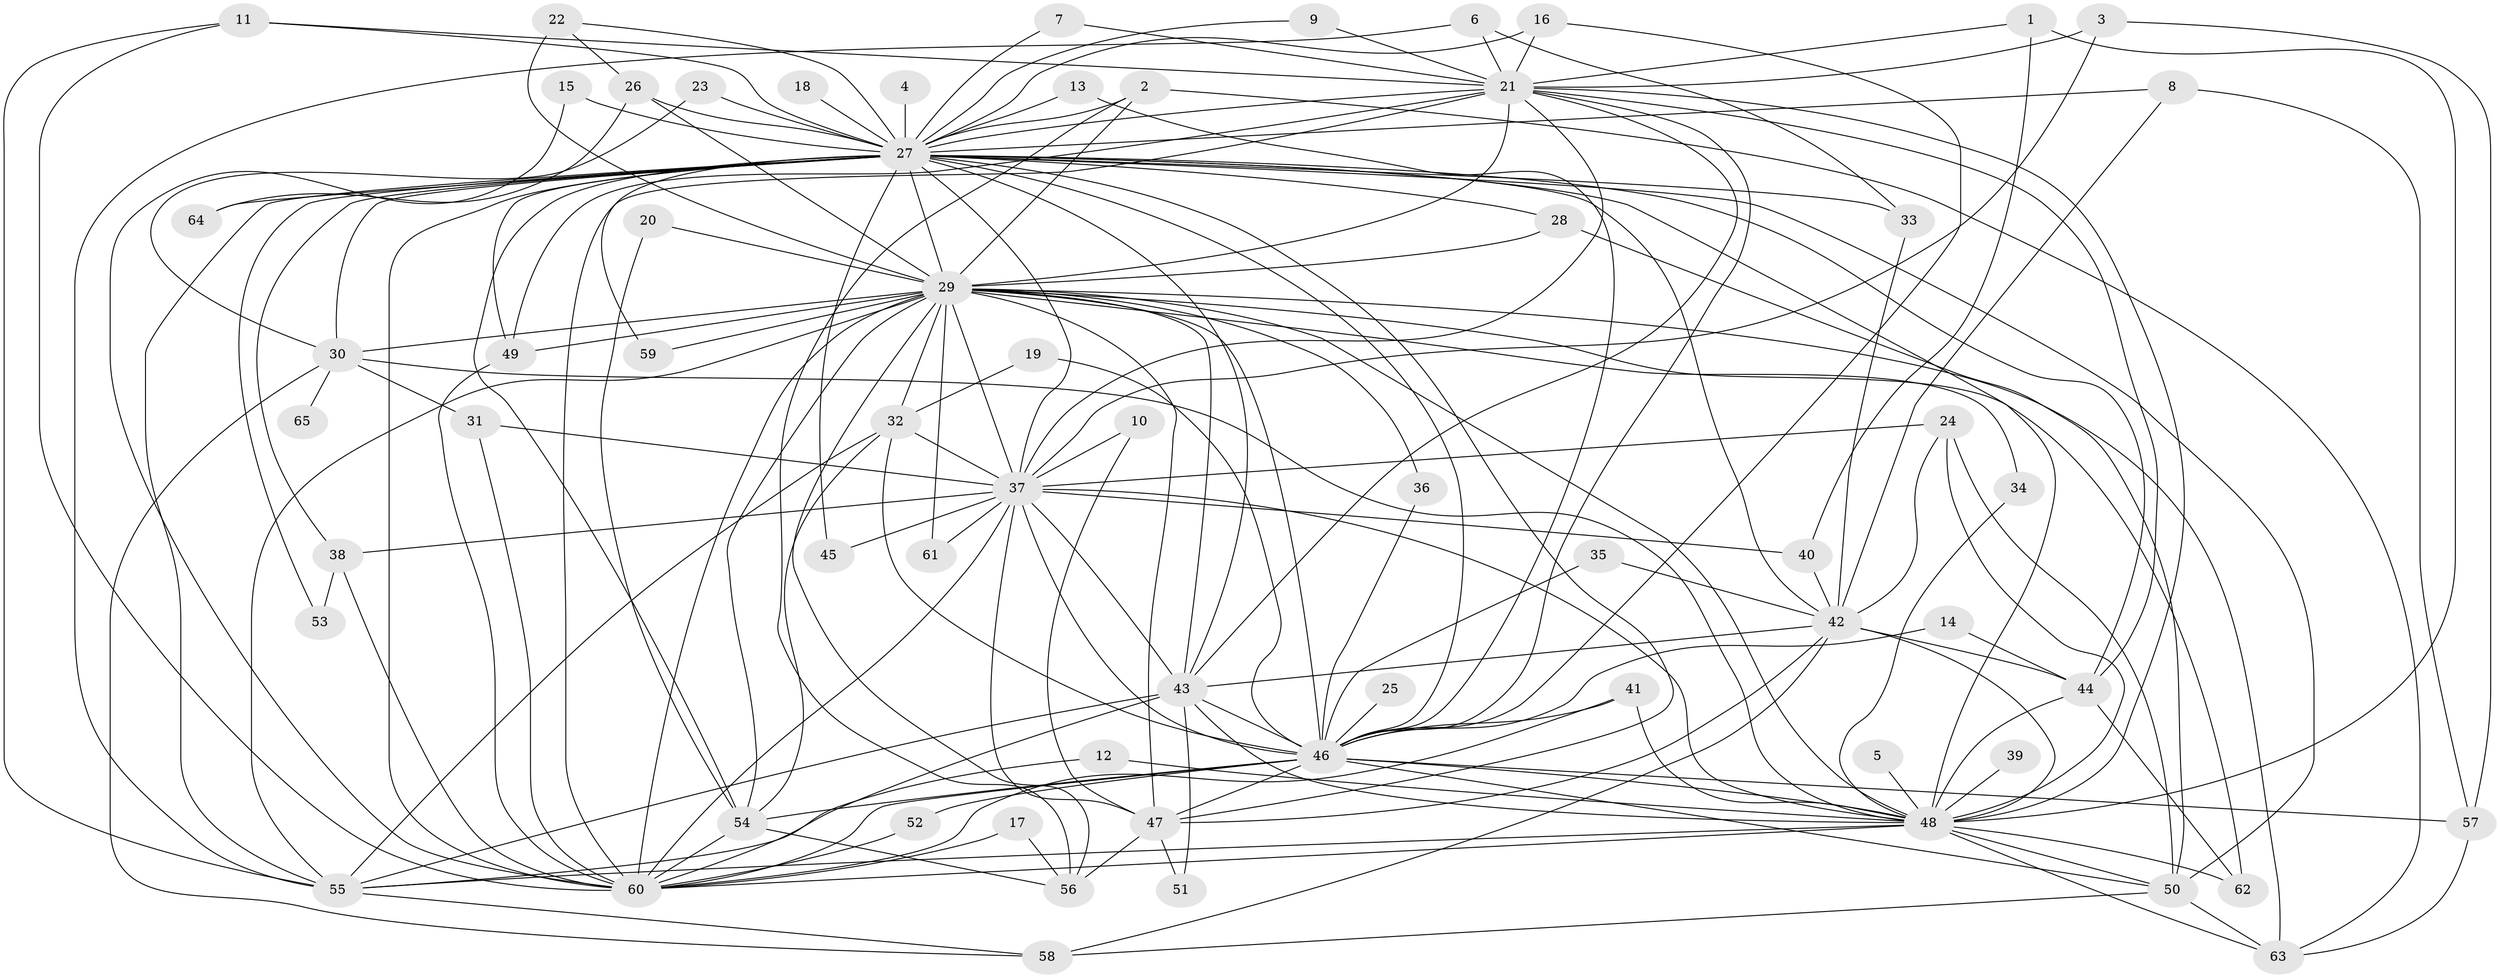 // original degree distribution, {18: 0.015503875968992248, 26: 0.023255813953488372, 11: 0.007751937984496124, 19: 0.007751937984496124, 20: 0.007751937984496124, 38: 0.007751937984496124, 22: 0.007751937984496124, 6: 0.007751937984496124, 3: 0.17829457364341086, 8: 0.023255813953488372, 7: 0.015503875968992248, 5: 0.03875968992248062, 4: 0.13178294573643412, 2: 0.5271317829457365}
// Generated by graph-tools (version 1.1) at 2025/49/03/09/25 03:49:36]
// undirected, 65 vertices, 174 edges
graph export_dot {
graph [start="1"]
  node [color=gray90,style=filled];
  1;
  2;
  3;
  4;
  5;
  6;
  7;
  8;
  9;
  10;
  11;
  12;
  13;
  14;
  15;
  16;
  17;
  18;
  19;
  20;
  21;
  22;
  23;
  24;
  25;
  26;
  27;
  28;
  29;
  30;
  31;
  32;
  33;
  34;
  35;
  36;
  37;
  38;
  39;
  40;
  41;
  42;
  43;
  44;
  45;
  46;
  47;
  48;
  49;
  50;
  51;
  52;
  53;
  54;
  55;
  56;
  57;
  58;
  59;
  60;
  61;
  62;
  63;
  64;
  65;
  1 -- 21 [weight=1.0];
  1 -- 40 [weight=1.0];
  1 -- 48 [weight=1.0];
  2 -- 27 [weight=1.0];
  2 -- 29 [weight=1.0];
  2 -- 56 [weight=1.0];
  2 -- 63 [weight=1.0];
  3 -- 21 [weight=1.0];
  3 -- 37 [weight=1.0];
  3 -- 57 [weight=1.0];
  4 -- 27 [weight=1.0];
  5 -- 48 [weight=1.0];
  6 -- 21 [weight=1.0];
  6 -- 33 [weight=1.0];
  6 -- 55 [weight=1.0];
  7 -- 21 [weight=1.0];
  7 -- 27 [weight=1.0];
  8 -- 27 [weight=1.0];
  8 -- 42 [weight=1.0];
  8 -- 57 [weight=1.0];
  9 -- 21 [weight=1.0];
  9 -- 27 [weight=1.0];
  10 -- 37 [weight=1.0];
  10 -- 47 [weight=1.0];
  11 -- 21 [weight=1.0];
  11 -- 27 [weight=1.0];
  11 -- 55 [weight=1.0];
  11 -- 60 [weight=1.0];
  12 -- 48 [weight=1.0];
  12 -- 55 [weight=1.0];
  13 -- 27 [weight=1.0];
  13 -- 46 [weight=1.0];
  14 -- 44 [weight=1.0];
  14 -- 46 [weight=1.0];
  15 -- 27 [weight=1.0];
  15 -- 60 [weight=1.0];
  16 -- 21 [weight=1.0];
  16 -- 27 [weight=1.0];
  16 -- 46 [weight=1.0];
  17 -- 56 [weight=1.0];
  17 -- 60 [weight=1.0];
  18 -- 27 [weight=1.0];
  19 -- 32 [weight=1.0];
  19 -- 46 [weight=1.0];
  20 -- 29 [weight=1.0];
  20 -- 54 [weight=1.0];
  21 -- 27 [weight=2.0];
  21 -- 29 [weight=2.0];
  21 -- 37 [weight=1.0];
  21 -- 43 [weight=2.0];
  21 -- 44 [weight=1.0];
  21 -- 46 [weight=1.0];
  21 -- 48 [weight=1.0];
  21 -- 49 [weight=2.0];
  21 -- 60 [weight=1.0];
  22 -- 26 [weight=1.0];
  22 -- 27 [weight=1.0];
  22 -- 29 [weight=2.0];
  23 -- 27 [weight=1.0];
  23 -- 30 [weight=1.0];
  24 -- 37 [weight=1.0];
  24 -- 42 [weight=1.0];
  24 -- 48 [weight=1.0];
  24 -- 50 [weight=1.0];
  25 -- 46 [weight=1.0];
  26 -- 27 [weight=1.0];
  26 -- 29 [weight=1.0];
  26 -- 64 [weight=1.0];
  27 -- 28 [weight=1.0];
  27 -- 29 [weight=5.0];
  27 -- 30 [weight=1.0];
  27 -- 33 [weight=2.0];
  27 -- 37 [weight=2.0];
  27 -- 38 [weight=1.0];
  27 -- 42 [weight=1.0];
  27 -- 43 [weight=2.0];
  27 -- 44 [weight=1.0];
  27 -- 45 [weight=2.0];
  27 -- 46 [weight=3.0];
  27 -- 47 [weight=1.0];
  27 -- 48 [weight=2.0];
  27 -- 49 [weight=1.0];
  27 -- 50 [weight=1.0];
  27 -- 53 [weight=1.0];
  27 -- 54 [weight=2.0];
  27 -- 55 [weight=1.0];
  27 -- 59 [weight=1.0];
  27 -- 60 [weight=3.0];
  27 -- 64 [weight=1.0];
  28 -- 29 [weight=1.0];
  28 -- 50 [weight=1.0];
  29 -- 30 [weight=1.0];
  29 -- 32 [weight=1.0];
  29 -- 34 [weight=1.0];
  29 -- 36 [weight=1.0];
  29 -- 37 [weight=4.0];
  29 -- 43 [weight=2.0];
  29 -- 46 [weight=2.0];
  29 -- 47 [weight=1.0];
  29 -- 48 [weight=2.0];
  29 -- 49 [weight=1.0];
  29 -- 54 [weight=1.0];
  29 -- 55 [weight=2.0];
  29 -- 56 [weight=1.0];
  29 -- 59 [weight=1.0];
  29 -- 60 [weight=2.0];
  29 -- 61 [weight=1.0];
  29 -- 62 [weight=1.0];
  29 -- 63 [weight=1.0];
  30 -- 31 [weight=1.0];
  30 -- 48 [weight=1.0];
  30 -- 58 [weight=1.0];
  30 -- 65 [weight=1.0];
  31 -- 37 [weight=1.0];
  31 -- 60 [weight=1.0];
  32 -- 37 [weight=2.0];
  32 -- 46 [weight=1.0];
  32 -- 54 [weight=1.0];
  32 -- 55 [weight=1.0];
  33 -- 42 [weight=1.0];
  34 -- 48 [weight=1.0];
  35 -- 42 [weight=1.0];
  35 -- 46 [weight=1.0];
  36 -- 46 [weight=1.0];
  37 -- 38 [weight=1.0];
  37 -- 40 [weight=1.0];
  37 -- 43 [weight=2.0];
  37 -- 45 [weight=1.0];
  37 -- 46 [weight=1.0];
  37 -- 47 [weight=2.0];
  37 -- 48 [weight=1.0];
  37 -- 60 [weight=1.0];
  37 -- 61 [weight=1.0];
  38 -- 53 [weight=1.0];
  38 -- 60 [weight=1.0];
  39 -- 48 [weight=1.0];
  40 -- 42 [weight=1.0];
  41 -- 46 [weight=2.0];
  41 -- 48 [weight=1.0];
  41 -- 60 [weight=1.0];
  42 -- 43 [weight=1.0];
  42 -- 44 [weight=1.0];
  42 -- 47 [weight=1.0];
  42 -- 48 [weight=2.0];
  42 -- 58 [weight=1.0];
  43 -- 46 [weight=1.0];
  43 -- 48 [weight=1.0];
  43 -- 51 [weight=1.0];
  43 -- 55 [weight=1.0];
  43 -- 60 [weight=1.0];
  44 -- 48 [weight=1.0];
  44 -- 62 [weight=1.0];
  46 -- 47 [weight=1.0];
  46 -- 48 [weight=1.0];
  46 -- 50 [weight=1.0];
  46 -- 52 [weight=1.0];
  46 -- 54 [weight=1.0];
  46 -- 57 [weight=1.0];
  46 -- 60 [weight=1.0];
  47 -- 51 [weight=1.0];
  47 -- 56 [weight=1.0];
  48 -- 50 [weight=1.0];
  48 -- 55 [weight=1.0];
  48 -- 60 [weight=1.0];
  48 -- 62 [weight=1.0];
  48 -- 63 [weight=2.0];
  49 -- 60 [weight=1.0];
  50 -- 58 [weight=1.0];
  50 -- 63 [weight=1.0];
  52 -- 60 [weight=1.0];
  54 -- 56 [weight=1.0];
  54 -- 60 [weight=1.0];
  55 -- 58 [weight=1.0];
  57 -- 63 [weight=1.0];
}
